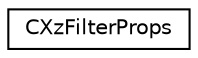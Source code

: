 digraph "Graphical Class Hierarchy"
{
 // LATEX_PDF_SIZE
  edge [fontname="Helvetica",fontsize="10",labelfontname="Helvetica",labelfontsize="10"];
  node [fontname="Helvetica",fontsize="10",shape=record];
  rankdir="LR";
  Node0 [label="CXzFilterProps",height=0.2,width=0.4,color="black", fillcolor="white", style="filled",URL="$struct_c_xz_filter_props.html",tooltip=" "];
}
